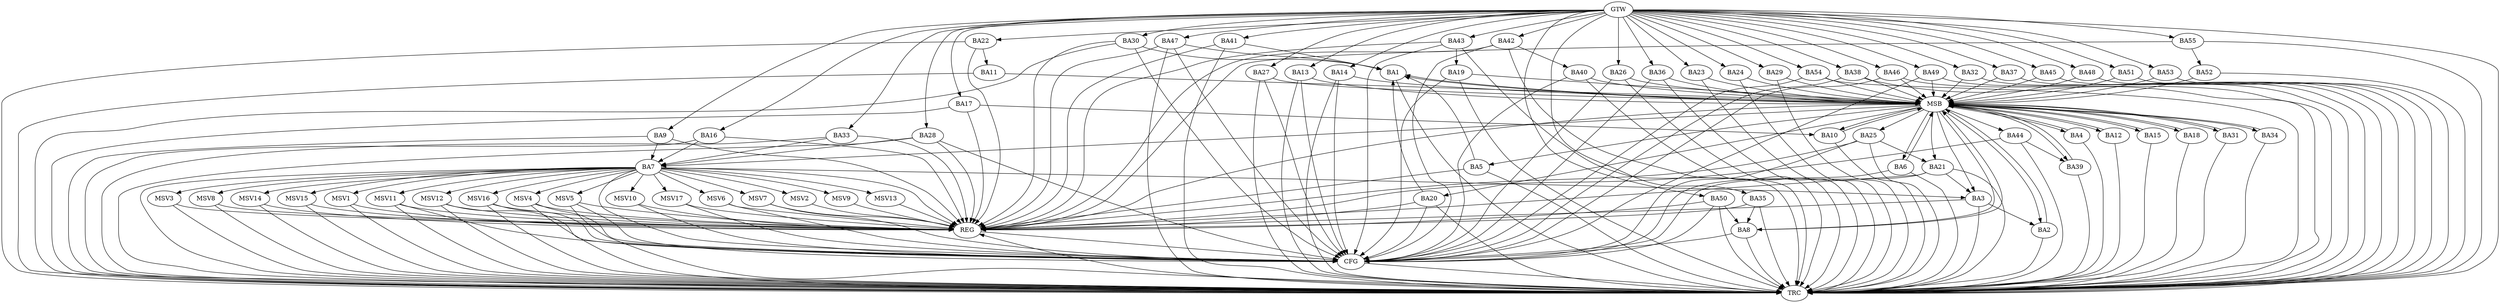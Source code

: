 strict digraph G {
  BA1 [ label="BA1" ];
  BA2 [ label="BA2" ];
  BA3 [ label="BA3" ];
  BA4 [ label="BA4" ];
  BA5 [ label="BA5" ];
  BA6 [ label="BA6" ];
  BA7 [ label="BA7" ];
  BA8 [ label="BA8" ];
  BA9 [ label="BA9" ];
  BA10 [ label="BA10" ];
  BA11 [ label="BA11" ];
  BA12 [ label="BA12" ];
  BA13 [ label="BA13" ];
  BA14 [ label="BA14" ];
  BA15 [ label="BA15" ];
  BA16 [ label="BA16" ];
  BA17 [ label="BA17" ];
  BA18 [ label="BA18" ];
  BA19 [ label="BA19" ];
  BA20 [ label="BA20" ];
  BA21 [ label="BA21" ];
  BA22 [ label="BA22" ];
  BA23 [ label="BA23" ];
  BA24 [ label="BA24" ];
  BA25 [ label="BA25" ];
  BA26 [ label="BA26" ];
  BA27 [ label="BA27" ];
  BA28 [ label="BA28" ];
  BA29 [ label="BA29" ];
  BA30 [ label="BA30" ];
  BA31 [ label="BA31" ];
  BA32 [ label="BA32" ];
  BA33 [ label="BA33" ];
  BA34 [ label="BA34" ];
  BA35 [ label="BA35" ];
  BA36 [ label="BA36" ];
  BA37 [ label="BA37" ];
  BA38 [ label="BA38" ];
  BA39 [ label="BA39" ];
  BA40 [ label="BA40" ];
  BA41 [ label="BA41" ];
  BA42 [ label="BA42" ];
  BA43 [ label="BA43" ];
  BA44 [ label="BA44" ];
  BA45 [ label="BA45" ];
  BA46 [ label="BA46" ];
  BA47 [ label="BA47" ];
  BA48 [ label="BA48" ];
  BA49 [ label="BA49" ];
  BA50 [ label="BA50" ];
  BA51 [ label="BA51" ];
  BA52 [ label="BA52" ];
  BA53 [ label="BA53" ];
  BA54 [ label="BA54" ];
  BA55 [ label="BA55" ];
  GTW [ label="GTW" ];
  REG [ label="REG" ];
  MSB [ label="MSB" ];
  CFG [ label="CFG" ];
  TRC [ label="TRC" ];
  MSV1 [ label="MSV1" ];
  MSV2 [ label="MSV2" ];
  MSV3 [ label="MSV3" ];
  MSV4 [ label="MSV4" ];
  MSV5 [ label="MSV5" ];
  MSV6 [ label="MSV6" ];
  MSV7 [ label="MSV7" ];
  MSV8 [ label="MSV8" ];
  MSV9 [ label="MSV9" ];
  MSV10 [ label="MSV10" ];
  MSV11 [ label="MSV11" ];
  MSV12 [ label="MSV12" ];
  MSV13 [ label="MSV13" ];
  MSV14 [ label="MSV14" ];
  MSV15 [ label="MSV15" ];
  MSV16 [ label="MSV16" ];
  MSV17 [ label="MSV17" ];
  BA3 -> BA2;
  BA5 -> BA1;
  BA7 -> BA3;
  BA9 -> BA7;
  BA16 -> BA7;
  BA17 -> BA10;
  BA20 -> BA1;
  BA21 -> BA3;
  BA22 -> BA11;
  BA25 -> BA21;
  BA28 -> BA7;
  BA30 -> BA1;
  BA33 -> BA7;
  BA35 -> BA8;
  BA41 -> BA1;
  BA42 -> BA40;
  BA43 -> BA19;
  BA44 -> BA39;
  BA47 -> BA1;
  BA50 -> BA8;
  BA55 -> BA52;
  GTW -> BA9;
  GTW -> BA13;
  GTW -> BA14;
  GTW -> BA16;
  GTW -> BA17;
  GTW -> BA22;
  GTW -> BA23;
  GTW -> BA24;
  GTW -> BA26;
  GTW -> BA27;
  GTW -> BA28;
  GTW -> BA29;
  GTW -> BA30;
  GTW -> BA32;
  GTW -> BA33;
  GTW -> BA35;
  GTW -> BA36;
  GTW -> BA37;
  GTW -> BA38;
  GTW -> BA41;
  GTW -> BA42;
  GTW -> BA43;
  GTW -> BA45;
  GTW -> BA46;
  GTW -> BA47;
  GTW -> BA48;
  GTW -> BA49;
  GTW -> BA50;
  GTW -> BA51;
  GTW -> BA53;
  GTW -> BA54;
  GTW -> BA55;
  BA3 -> REG;
  BA5 -> REG;
  BA7 -> REG;
  BA9 -> REG;
  BA16 -> REG;
  BA17 -> REG;
  BA20 -> REG;
  BA21 -> REG;
  BA22 -> REG;
  BA25 -> REG;
  BA28 -> REG;
  BA30 -> REG;
  BA33 -> REG;
  BA35 -> REG;
  BA41 -> REG;
  BA42 -> REG;
  BA43 -> REG;
  BA44 -> REG;
  BA47 -> REG;
  BA50 -> REG;
  BA55 -> REG;
  BA1 -> MSB;
  MSB -> BA2;
  MSB -> REG;
  BA2 -> MSB;
  MSB -> BA1;
  BA4 -> MSB;
  MSB -> BA3;
  BA6 -> MSB;
  MSB -> BA4;
  BA8 -> MSB;
  BA10 -> MSB;
  MSB -> BA8;
  BA11 -> MSB;
  BA12 -> MSB;
  MSB -> BA5;
  BA13 -> MSB;
  BA14 -> MSB;
  MSB -> BA6;
  BA15 -> MSB;
  BA18 -> MSB;
  BA19 -> MSB;
  MSB -> BA7;
  BA23 -> MSB;
  BA24 -> MSB;
  MSB -> BA15;
  BA26 -> MSB;
  BA27 -> MSB;
  MSB -> BA18;
  BA29 -> MSB;
  BA31 -> MSB;
  MSB -> BA10;
  BA32 -> MSB;
  MSB -> BA21;
  BA34 -> MSB;
  MSB -> BA12;
  BA36 -> MSB;
  BA37 -> MSB;
  MSB -> BA34;
  BA38 -> MSB;
  MSB -> BA25;
  BA39 -> MSB;
  MSB -> BA20;
  BA40 -> MSB;
  MSB -> BA39;
  BA45 -> MSB;
  BA46 -> MSB;
  BA48 -> MSB;
  MSB -> BA44;
  BA49 -> MSB;
  BA51 -> MSB;
  BA52 -> MSB;
  BA53 -> MSB;
  MSB -> BA31;
  BA54 -> MSB;
  BA30 -> CFG;
  BA6 -> CFG;
  BA20 -> CFG;
  BA26 -> CFG;
  BA43 -> CFG;
  BA47 -> CFG;
  BA27 -> CFG;
  BA46 -> CFG;
  BA13 -> CFG;
  BA49 -> CFG;
  BA7 -> CFG;
  BA21 -> CFG;
  BA42 -> CFG;
  BA14 -> CFG;
  BA28 -> CFG;
  BA50 -> CFG;
  BA54 -> CFG;
  BA38 -> CFG;
  BA40 -> CFG;
  BA25 -> CFG;
  BA8 -> CFG;
  BA19 -> CFG;
  BA36 -> CFG;
  REG -> CFG;
  BA1 -> TRC;
  BA2 -> TRC;
  BA3 -> TRC;
  BA4 -> TRC;
  BA5 -> TRC;
  BA6 -> TRC;
  BA7 -> TRC;
  BA8 -> TRC;
  BA9 -> TRC;
  BA10 -> TRC;
  BA11 -> TRC;
  BA12 -> TRC;
  BA13 -> TRC;
  BA14 -> TRC;
  BA15 -> TRC;
  BA16 -> TRC;
  BA17 -> TRC;
  BA18 -> TRC;
  BA19 -> TRC;
  BA20 -> TRC;
  BA21 -> TRC;
  BA22 -> TRC;
  BA23 -> TRC;
  BA24 -> TRC;
  BA25 -> TRC;
  BA26 -> TRC;
  BA27 -> TRC;
  BA28 -> TRC;
  BA29 -> TRC;
  BA30 -> TRC;
  BA31 -> TRC;
  BA32 -> TRC;
  BA33 -> TRC;
  BA34 -> TRC;
  BA35 -> TRC;
  BA36 -> TRC;
  BA37 -> TRC;
  BA38 -> TRC;
  BA39 -> TRC;
  BA40 -> TRC;
  BA41 -> TRC;
  BA42 -> TRC;
  BA43 -> TRC;
  BA44 -> TRC;
  BA45 -> TRC;
  BA46 -> TRC;
  BA47 -> TRC;
  BA48 -> TRC;
  BA49 -> TRC;
  BA50 -> TRC;
  BA51 -> TRC;
  BA52 -> TRC;
  BA53 -> TRC;
  BA54 -> TRC;
  BA55 -> TRC;
  GTW -> TRC;
  CFG -> TRC;
  TRC -> REG;
  BA7 -> MSV1;
  BA7 -> MSV2;
  BA7 -> MSV3;
  BA7 -> MSV4;
  BA7 -> MSV5;
  BA7 -> MSV6;
  BA7 -> MSV7;
  BA7 -> MSV8;
  BA7 -> MSV9;
  MSV1 -> REG;
  MSV1 -> TRC;
  MSV2 -> REG;
  MSV3 -> REG;
  MSV3 -> TRC;
  MSV4 -> REG;
  MSV4 -> TRC;
  MSV4 -> CFG;
  MSV5 -> REG;
  MSV5 -> TRC;
  MSV5 -> CFG;
  MSV6 -> REG;
  MSV6 -> CFG;
  MSV7 -> REG;
  MSV7 -> CFG;
  MSV8 -> REG;
  MSV8 -> TRC;
  MSV9 -> REG;
  BA7 -> MSV10;
  MSV10 -> REG;
  MSV10 -> CFG;
  BA7 -> MSV11;
  BA7 -> MSV12;
  BA7 -> MSV13;
  BA7 -> MSV14;
  MSV11 -> REG;
  MSV11 -> TRC;
  MSV11 -> CFG;
  MSV12 -> REG;
  MSV12 -> TRC;
  MSV12 -> CFG;
  MSV13 -> REG;
  MSV14 -> REG;
  MSV14 -> TRC;
  BA7 -> MSV15;
  MSV15 -> REG;
  MSV15 -> TRC;
  BA7 -> MSV16;
  BA7 -> MSV17;
  MSV16 -> REG;
  MSV16 -> TRC;
  MSV16 -> CFG;
  MSV17 -> REG;
  MSV17 -> CFG;
}
